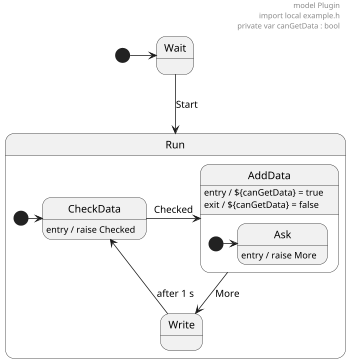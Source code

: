 @startuml
scale 0.75

header
model Plugin
import local example.h
private var canGetData : bool
endheader

[*] -> Wait
Wait -down-> Run : Start
state Run {
    [*] -> CheckData
    CheckData : entry / raise Checked
    CheckData -> AddData : Checked
    state AddData {
        [*] -> Ask
        Ask : entry / raise More
    }
    AddData -down-> Write : More
    AddData : entry / ${canGetData} = true
    AddData : exit / ${canGetData} = false
    Write -> CheckData : after 1 s
}

@enduml
